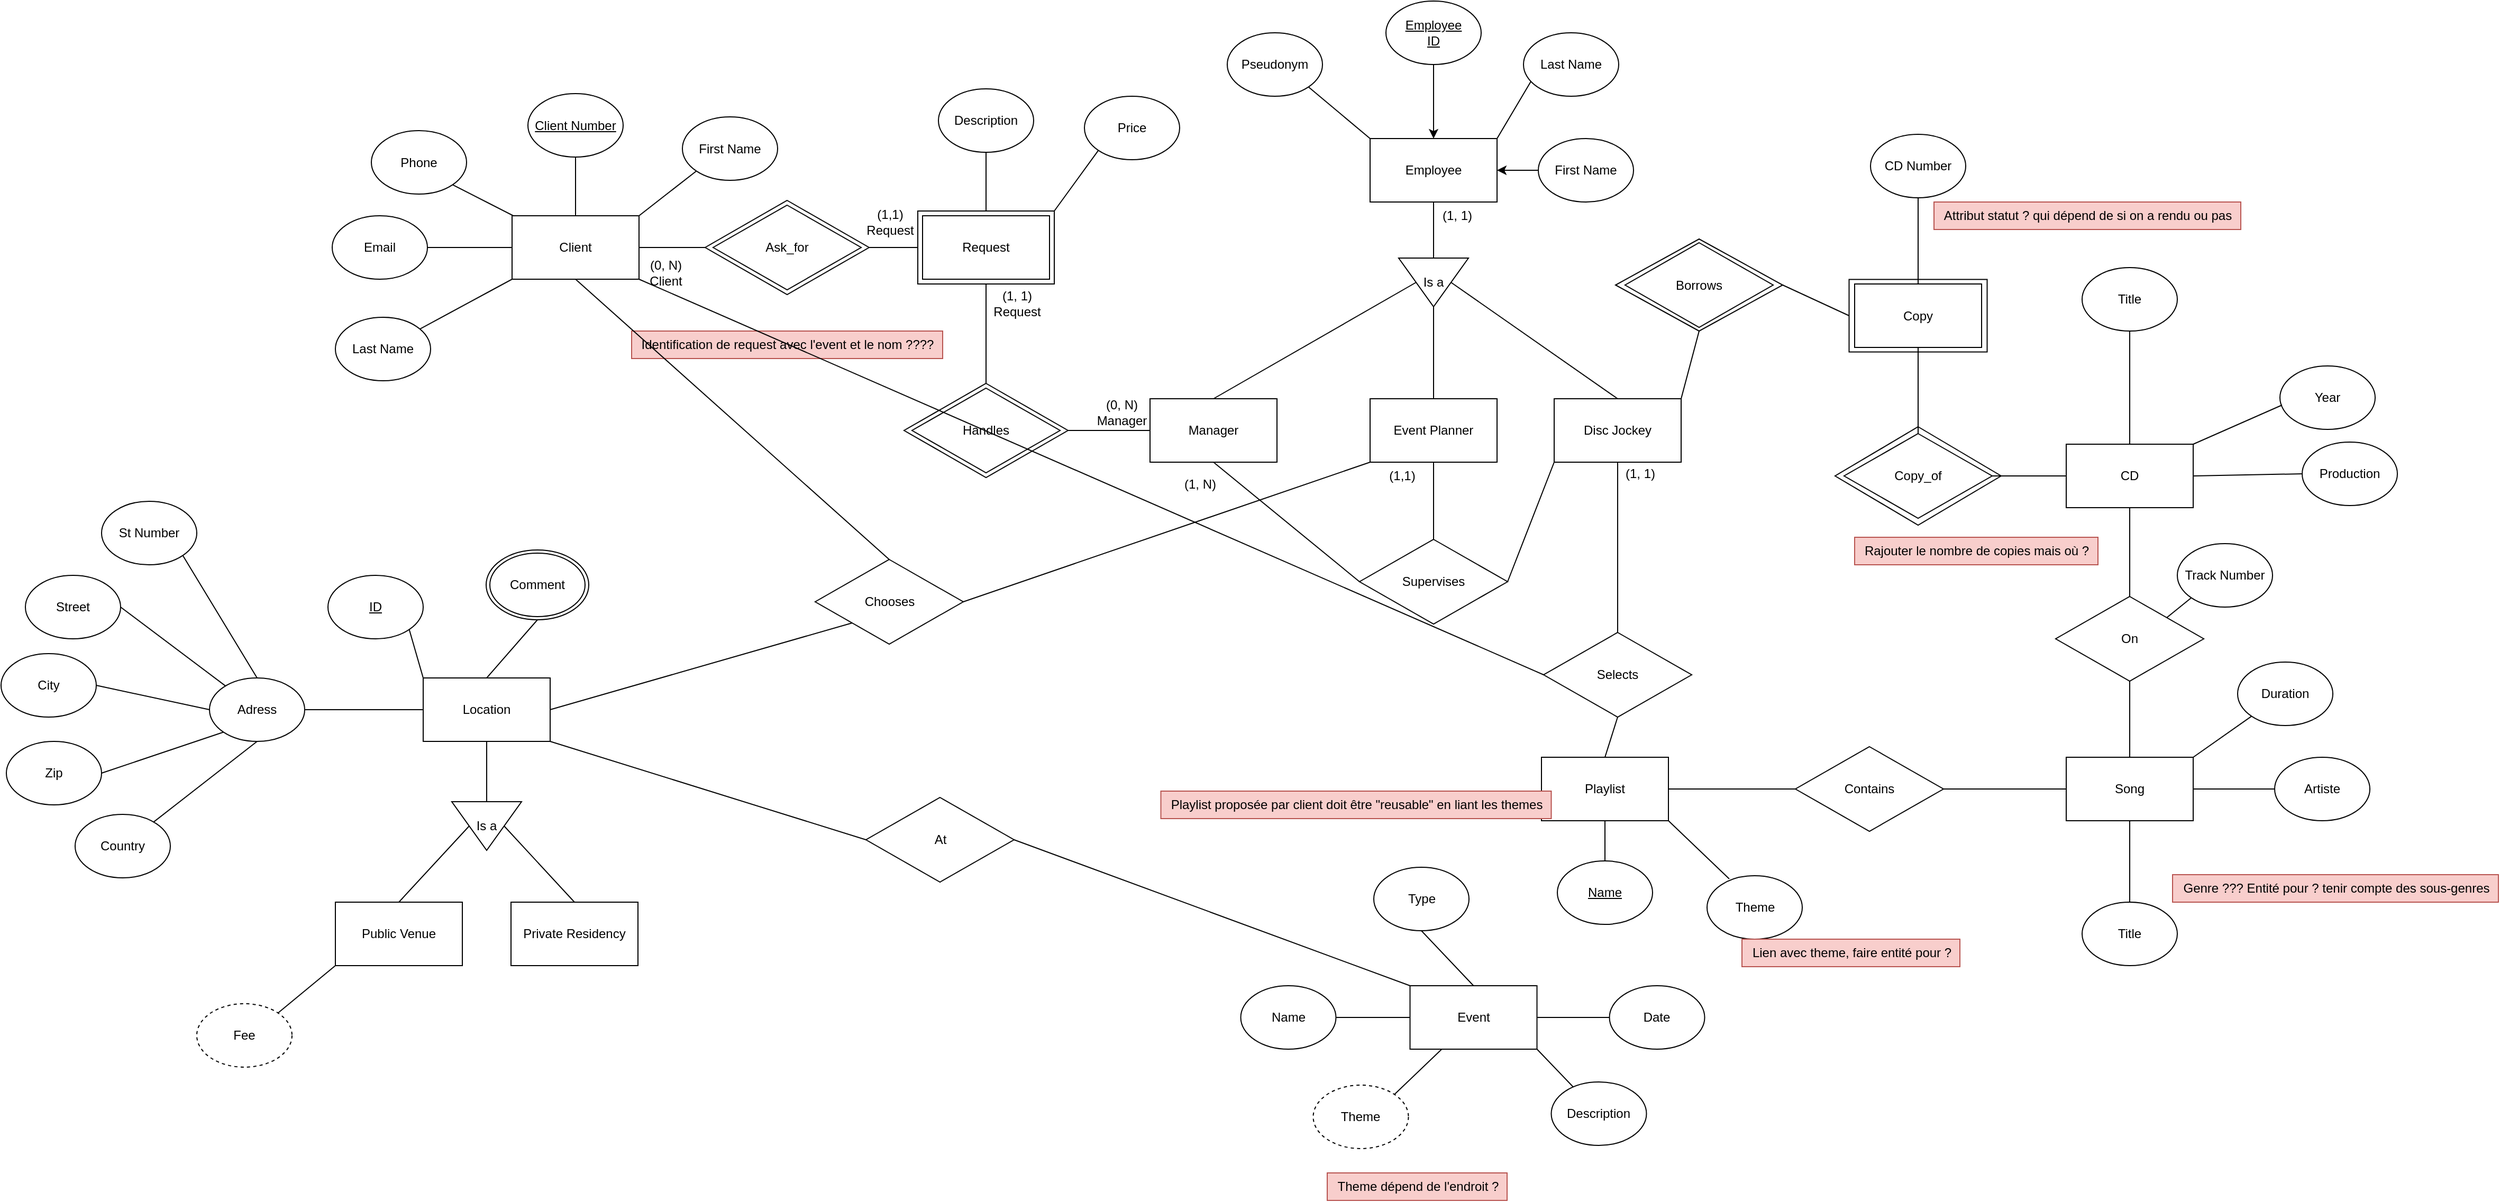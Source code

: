 <mxfile version="21.0.8" type="github">
  <diagram name="Page-1" id="oUGUHpaBGy30pAXyqQJv">
    <mxGraphModel dx="4754" dy="266" grid="0" gridSize="10" guides="1" tooltips="1" connect="1" arrows="1" fold="1" page="1" pageScale="1" pageWidth="1169" pageHeight="827" math="0" shadow="0">
      <root>
        <mxCell id="0" />
        <mxCell id="1" parent="0" />
        <mxCell id="BhPx4a7bklo1Vdz_FuUB-1" value="" style="rhombus;whiteSpace=wrap;html=1;" vertex="1" parent="1">
          <mxGeometry x="1014.5" y="2345.5" width="157" height="93" as="geometry" />
        </mxCell>
        <mxCell id="BhPx4a7bklo1Vdz_FuUB-2" value="" style="rounded=0;whiteSpace=wrap;html=1;" vertex="1" parent="1">
          <mxGeometry x="1027.75" y="2206.21" width="130.5" height="68.57" as="geometry" />
        </mxCell>
        <mxCell id="BhPx4a7bklo1Vdz_FuUB-3" value="" style="rhombus;whiteSpace=wrap;html=1;" vertex="1" parent="1">
          <mxGeometry x="807" y="2168" width="158" height="87" as="geometry" />
        </mxCell>
        <mxCell id="BhPx4a7bklo1Vdz_FuUB-4" value="" style="rhombus;whiteSpace=wrap;html=1;" vertex="1" parent="1">
          <mxGeometry x="134.5" y="2304.5" width="155" height="89" as="geometry" />
        </mxCell>
        <mxCell id="BhPx4a7bklo1Vdz_FuUB-5" value="" style="rhombus;whiteSpace=wrap;html=1;" vertex="1" parent="1">
          <mxGeometry x="-53.5" y="2131.5" width="155" height="89" as="geometry" />
        </mxCell>
        <mxCell id="BhPx4a7bklo1Vdz_FuUB-6" value="" style="rounded=0;whiteSpace=wrap;html=1;" vertex="1" parent="1">
          <mxGeometry x="147.5" y="2141.5" width="129" height="69" as="geometry" />
        </mxCell>
        <mxCell id="BhPx4a7bklo1Vdz_FuUB-7" value="Employee" style="rounded=0;whiteSpace=wrap;html=1;" vertex="1" parent="1">
          <mxGeometry x="575" y="2073" width="120" height="60" as="geometry" />
        </mxCell>
        <mxCell id="BhPx4a7bklo1Vdz_FuUB-8" style="edgeStyle=orthogonalEdgeStyle;rounded=0;orthogonalLoop=1;jettySize=auto;html=1;exitX=0.5;exitY=1;exitDx=0;exitDy=0;entryX=0.5;entryY=0;entryDx=0;entryDy=0;" edge="1" parent="1" source="BhPx4a7bklo1Vdz_FuUB-9" target="BhPx4a7bklo1Vdz_FuUB-7">
          <mxGeometry relative="1" as="geometry" />
        </mxCell>
        <mxCell id="BhPx4a7bklo1Vdz_FuUB-9" value="&lt;u&gt;Employee&lt;br&gt;ID&lt;/u&gt;" style="ellipse;whiteSpace=wrap;html=1;" vertex="1" parent="1">
          <mxGeometry x="590" y="1943" width="90" height="60" as="geometry" />
        </mxCell>
        <mxCell id="BhPx4a7bklo1Vdz_FuUB-10" style="edgeStyle=orthogonalEdgeStyle;rounded=0;orthogonalLoop=1;jettySize=auto;html=1;exitX=0;exitY=0.5;exitDx=0;exitDy=0;entryX=1;entryY=0.5;entryDx=0;entryDy=0;" edge="1" parent="1" source="BhPx4a7bklo1Vdz_FuUB-11" target="BhPx4a7bklo1Vdz_FuUB-7">
          <mxGeometry relative="1" as="geometry" />
        </mxCell>
        <mxCell id="BhPx4a7bklo1Vdz_FuUB-11" value="First Name" style="ellipse;whiteSpace=wrap;html=1;" vertex="1" parent="1">
          <mxGeometry x="734" y="2073" width="90" height="60" as="geometry" />
        </mxCell>
        <mxCell id="BhPx4a7bklo1Vdz_FuUB-12" value="Last Name" style="ellipse;whiteSpace=wrap;html=1;" vertex="1" parent="1">
          <mxGeometry x="720" y="1973" width="90" height="60" as="geometry" />
        </mxCell>
        <mxCell id="BhPx4a7bklo1Vdz_FuUB-13" value="" style="endArrow=none;html=1;rounded=0;entryX=0.078;entryY=0.767;entryDx=0;entryDy=0;entryPerimeter=0;exitX=1;exitY=0;exitDx=0;exitDy=0;" edge="1" parent="1" source="BhPx4a7bklo1Vdz_FuUB-7" target="BhPx4a7bklo1Vdz_FuUB-12">
          <mxGeometry width="50" height="50" relative="1" as="geometry">
            <mxPoint x="800" y="2223" as="sourcePoint" />
            <mxPoint x="850" y="2173" as="targetPoint" />
          </mxGeometry>
        </mxCell>
        <mxCell id="BhPx4a7bklo1Vdz_FuUB-14" value="Pseudonym" style="ellipse;whiteSpace=wrap;html=1;" vertex="1" parent="1">
          <mxGeometry x="440" y="1973" width="90" height="60" as="geometry" />
        </mxCell>
        <mxCell id="BhPx4a7bklo1Vdz_FuUB-15" value="" style="endArrow=none;html=1;rounded=0;entryX=1;entryY=1;entryDx=0;entryDy=0;exitX=0;exitY=0;exitDx=0;exitDy=0;" edge="1" parent="1" source="BhPx4a7bklo1Vdz_FuUB-7" target="BhPx4a7bklo1Vdz_FuUB-14">
          <mxGeometry width="50" height="50" relative="1" as="geometry">
            <mxPoint x="800" y="2223" as="sourcePoint" />
            <mxPoint x="850" y="2173" as="targetPoint" />
          </mxGeometry>
        </mxCell>
        <mxCell id="BhPx4a7bklo1Vdz_FuUB-16" value="Is a&lt;br&gt;" style="triangle;whiteSpace=wrap;html=1;rotation=90;horizontal=0;verticalAlign=middle;labelPosition=center;verticalLabelPosition=middle;align=center;" vertex="1" parent="1">
          <mxGeometry x="612" y="2176" width="46" height="66" as="geometry" />
        </mxCell>
        <mxCell id="BhPx4a7bklo1Vdz_FuUB-17" value="" style="endArrow=none;html=1;rounded=0;entryX=0.5;entryY=1;entryDx=0;entryDy=0;exitX=0;exitY=0.5;exitDx=0;exitDy=0;" edge="1" parent="1" source="BhPx4a7bklo1Vdz_FuUB-16" target="BhPx4a7bklo1Vdz_FuUB-7">
          <mxGeometry width="50" height="50" relative="1" as="geometry">
            <mxPoint x="957" y="2298" as="sourcePoint" />
            <mxPoint x="1007" y="2248" as="targetPoint" />
          </mxGeometry>
        </mxCell>
        <mxCell id="BhPx4a7bklo1Vdz_FuUB-18" value="(1, 1)" style="text;html=1;align=center;verticalAlign=middle;resizable=0;points=[];autosize=1;strokeColor=none;fillColor=none;" vertex="1" parent="1">
          <mxGeometry x="634" y="2133" width="46" height="26" as="geometry" />
        </mxCell>
        <mxCell id="BhPx4a7bklo1Vdz_FuUB-19" value="Manager" style="rounded=0;whiteSpace=wrap;html=1;" vertex="1" parent="1">
          <mxGeometry x="367" y="2319" width="120" height="60" as="geometry" />
        </mxCell>
        <mxCell id="BhPx4a7bklo1Vdz_FuUB-20" value="" style="endArrow=none;html=1;rounded=0;exitX=0.5;exitY=0;exitDx=0;exitDy=0;entryX=0.5;entryY=1;entryDx=0;entryDy=0;" edge="1" parent="1" source="BhPx4a7bklo1Vdz_FuUB-19" target="BhPx4a7bklo1Vdz_FuUB-16">
          <mxGeometry width="50" height="50" relative="1" as="geometry">
            <mxPoint x="515" y="2276" as="sourcePoint" />
            <mxPoint x="565" y="2226" as="targetPoint" />
          </mxGeometry>
        </mxCell>
        <mxCell id="BhPx4a7bklo1Vdz_FuUB-21" value="Client&lt;br&gt;" style="whiteSpace=wrap;html=1;" vertex="1" parent="1">
          <mxGeometry x="-236" y="2146" width="120" height="60" as="geometry" />
        </mxCell>
        <mxCell id="BhPx4a7bklo1Vdz_FuUB-22" value="&lt;u&gt;Client Number&lt;/u&gt;" style="ellipse;whiteSpace=wrap;html=1;" vertex="1" parent="1">
          <mxGeometry x="-221" y="2030.5" width="90" height="60" as="geometry" />
        </mxCell>
        <mxCell id="BhPx4a7bklo1Vdz_FuUB-23" value="First Name" style="ellipse;whiteSpace=wrap;html=1;" vertex="1" parent="1">
          <mxGeometry x="-75" y="2052.5" width="90" height="60" as="geometry" />
        </mxCell>
        <mxCell id="BhPx4a7bklo1Vdz_FuUB-24" value="Last Name" style="ellipse;whiteSpace=wrap;html=1;" vertex="1" parent="1">
          <mxGeometry x="-403" y="2242" width="90" height="60" as="geometry" />
        </mxCell>
        <mxCell id="BhPx4a7bklo1Vdz_FuUB-25" value="Phone" style="ellipse;whiteSpace=wrap;html=1;" vertex="1" parent="1">
          <mxGeometry x="-369" y="2065.5" width="90" height="60" as="geometry" />
        </mxCell>
        <mxCell id="BhPx4a7bklo1Vdz_FuUB-26" value="Email" style="ellipse;whiteSpace=wrap;html=1;" vertex="1" parent="1">
          <mxGeometry x="-406" y="2146" width="90" height="60" as="geometry" />
        </mxCell>
        <mxCell id="BhPx4a7bklo1Vdz_FuUB-27" value="" style="endArrow=none;html=1;rounded=0;entryX=0;entryY=1;entryDx=0;entryDy=0;exitX=1;exitY=0;exitDx=0;exitDy=0;" edge="1" parent="1" source="BhPx4a7bklo1Vdz_FuUB-21" target="BhPx4a7bklo1Vdz_FuUB-23">
          <mxGeometry width="50" height="50" relative="1" as="geometry">
            <mxPoint x="-137" y="2142.5" as="sourcePoint" />
            <mxPoint x="-87" y="2092.5" as="targetPoint" />
          </mxGeometry>
        </mxCell>
        <mxCell id="BhPx4a7bklo1Vdz_FuUB-28" value="" style="endArrow=none;html=1;rounded=0;entryX=0.5;entryY=1;entryDx=0;entryDy=0;exitX=0.5;exitY=0;exitDx=0;exitDy=0;" edge="1" parent="1" source="BhPx4a7bklo1Vdz_FuUB-21" target="BhPx4a7bklo1Vdz_FuUB-22">
          <mxGeometry width="50" height="50" relative="1" as="geometry">
            <mxPoint x="-236" y="2151.5" as="sourcePoint" />
            <mxPoint x="-186" y="2101.5" as="targetPoint" />
          </mxGeometry>
        </mxCell>
        <mxCell id="BhPx4a7bklo1Vdz_FuUB-29" value="" style="endArrow=none;html=1;rounded=0;entryX=1;entryY=1;entryDx=0;entryDy=0;" edge="1" parent="1" source="BhPx4a7bklo1Vdz_FuUB-21" target="BhPx4a7bklo1Vdz_FuUB-25">
          <mxGeometry width="50" height="50" relative="1" as="geometry">
            <mxPoint x="-261" y="2128.5" as="sourcePoint" />
            <mxPoint x="-228" y="2124.5" as="targetPoint" />
          </mxGeometry>
        </mxCell>
        <mxCell id="BhPx4a7bklo1Vdz_FuUB-30" value="" style="endArrow=none;html=1;rounded=0;entryX=0;entryY=0.5;entryDx=0;entryDy=0;" edge="1" parent="1" source="BhPx4a7bklo1Vdz_FuUB-26" target="BhPx4a7bklo1Vdz_FuUB-21">
          <mxGeometry width="50" height="50" relative="1" as="geometry">
            <mxPoint x="-320" y="2299.5" as="sourcePoint" />
            <mxPoint x="-270" y="2249.5" as="targetPoint" />
          </mxGeometry>
        </mxCell>
        <mxCell id="BhPx4a7bklo1Vdz_FuUB-31" value="" style="endArrow=none;html=1;rounded=0;exitX=0;exitY=1;exitDx=0;exitDy=0;" edge="1" parent="1" source="BhPx4a7bklo1Vdz_FuUB-21" target="BhPx4a7bklo1Vdz_FuUB-24">
          <mxGeometry width="50" height="50" relative="1" as="geometry">
            <mxPoint x="-127" y="2297.5" as="sourcePoint" />
            <mxPoint x="-77" y="2247.5" as="targetPoint" />
          </mxGeometry>
        </mxCell>
        <mxCell id="BhPx4a7bklo1Vdz_FuUB-32" value="Event" style="whiteSpace=wrap;html=1;" vertex="1" parent="1">
          <mxGeometry x="612.75" y="2874" width="120" height="60" as="geometry" />
        </mxCell>
        <mxCell id="BhPx4a7bklo1Vdz_FuUB-33" value="Type" style="ellipse;whiteSpace=wrap;html=1;" vertex="1" parent="1">
          <mxGeometry x="578.5" y="2762" width="90" height="60" as="geometry" />
        </mxCell>
        <mxCell id="BhPx4a7bklo1Vdz_FuUB-34" value="Theme" style="ellipse;whiteSpace=wrap;html=1;dashed=1;" vertex="1" parent="1">
          <mxGeometry x="521.25" y="2968" width="90" height="60" as="geometry" />
        </mxCell>
        <mxCell id="BhPx4a7bklo1Vdz_FuUB-35" value="Name" style="ellipse;whiteSpace=wrap;html=1;" vertex="1" parent="1">
          <mxGeometry x="452.75" y="2874" width="90" height="60" as="geometry" />
        </mxCell>
        <mxCell id="BhPx4a7bklo1Vdz_FuUB-36" value="Date" style="ellipse;whiteSpace=wrap;html=1;" vertex="1" parent="1">
          <mxGeometry x="801.25" y="2874" width="90" height="60" as="geometry" />
        </mxCell>
        <mxCell id="BhPx4a7bklo1Vdz_FuUB-37" value="Description" style="ellipse;whiteSpace=wrap;html=1;" vertex="1" parent="1">
          <mxGeometry x="746.25" y="2965" width="90" height="60" as="geometry" />
        </mxCell>
        <mxCell id="BhPx4a7bklo1Vdz_FuUB-38" value="Disc Jockey" style="rounded=0;whiteSpace=wrap;html=1;" vertex="1" parent="1">
          <mxGeometry x="749" y="2319" width="120" height="60" as="geometry" />
        </mxCell>
        <mxCell id="BhPx4a7bklo1Vdz_FuUB-39" value="Location" style="rounded=0;whiteSpace=wrap;html=1;" vertex="1" parent="1">
          <mxGeometry x="-320" y="2583" width="120" height="60" as="geometry" />
        </mxCell>
        <mxCell id="BhPx4a7bklo1Vdz_FuUB-40" value="&lt;u&gt;ID&lt;br&gt;&lt;/u&gt;" style="ellipse;whiteSpace=wrap;html=1;" vertex="1" parent="1">
          <mxGeometry x="-410" y="2486" width="90" height="60" as="geometry" />
        </mxCell>
        <mxCell id="BhPx4a7bklo1Vdz_FuUB-41" value="Adress" style="ellipse;whiteSpace=wrap;html=1;" vertex="1" parent="1">
          <mxGeometry x="-522" y="2583" width="90" height="60" as="geometry" />
        </mxCell>
        <mxCell id="BhPx4a7bklo1Vdz_FuUB-42" value="Street" style="ellipse;whiteSpace=wrap;html=1;" vertex="1" parent="1">
          <mxGeometry x="-696" y="2486" width="90" height="60" as="geometry" />
        </mxCell>
        <mxCell id="BhPx4a7bklo1Vdz_FuUB-43" value="City" style="ellipse;whiteSpace=wrap;html=1;" vertex="1" parent="1">
          <mxGeometry x="-719" y="2560" width="90" height="60" as="geometry" />
        </mxCell>
        <mxCell id="BhPx4a7bklo1Vdz_FuUB-44" value="Zip" style="ellipse;whiteSpace=wrap;html=1;" vertex="1" parent="1">
          <mxGeometry x="-714" y="2643" width="90" height="60" as="geometry" />
        </mxCell>
        <mxCell id="BhPx4a7bklo1Vdz_FuUB-45" value="Country" style="ellipse;whiteSpace=wrap;html=1;" vertex="1" parent="1">
          <mxGeometry x="-649" y="2712" width="90" height="60" as="geometry" />
        </mxCell>
        <mxCell id="BhPx4a7bklo1Vdz_FuUB-46" value="St Number" style="ellipse;whiteSpace=wrap;html=1;" vertex="1" parent="1">
          <mxGeometry x="-624" y="2416" width="90" height="60" as="geometry" />
        </mxCell>
        <mxCell id="BhPx4a7bklo1Vdz_FuUB-47" value="" style="endArrow=none;html=1;rounded=0;entryX=0.5;entryY=1;entryDx=0;entryDy=0;" edge="1" parent="1" source="BhPx4a7bklo1Vdz_FuUB-45" target="BhPx4a7bklo1Vdz_FuUB-41">
          <mxGeometry width="50" height="50" relative="1" as="geometry">
            <mxPoint x="-209" y="2564" as="sourcePoint" />
            <mxPoint x="-159" y="2514" as="targetPoint" />
          </mxGeometry>
        </mxCell>
        <mxCell id="BhPx4a7bklo1Vdz_FuUB-48" value="" style="endArrow=none;html=1;rounded=0;exitX=1;exitY=0.5;exitDx=0;exitDy=0;entryX=0;entryY=1;entryDx=0;entryDy=0;" edge="1" parent="1" source="BhPx4a7bklo1Vdz_FuUB-44" target="BhPx4a7bklo1Vdz_FuUB-41">
          <mxGeometry width="50" height="50" relative="1" as="geometry">
            <mxPoint x="-209" y="2564" as="sourcePoint" />
            <mxPoint x="-159" y="2514" as="targetPoint" />
          </mxGeometry>
        </mxCell>
        <mxCell id="BhPx4a7bklo1Vdz_FuUB-49" value="" style="endArrow=none;html=1;rounded=0;exitX=1;exitY=0.5;exitDx=0;exitDy=0;entryX=0;entryY=0.5;entryDx=0;entryDy=0;" edge="1" parent="1" source="BhPx4a7bklo1Vdz_FuUB-43" target="BhPx4a7bklo1Vdz_FuUB-41">
          <mxGeometry width="50" height="50" relative="1" as="geometry">
            <mxPoint x="-209" y="2564" as="sourcePoint" />
            <mxPoint x="-159" y="2514" as="targetPoint" />
          </mxGeometry>
        </mxCell>
        <mxCell id="BhPx4a7bklo1Vdz_FuUB-50" value="" style="endArrow=none;html=1;rounded=0;entryX=1;entryY=0.5;entryDx=0;entryDy=0;" edge="1" parent="1" source="BhPx4a7bklo1Vdz_FuUB-41" target="BhPx4a7bklo1Vdz_FuUB-42">
          <mxGeometry width="50" height="50" relative="1" as="geometry">
            <mxPoint x="-209" y="2564" as="sourcePoint" />
            <mxPoint x="-159" y="2514" as="targetPoint" />
          </mxGeometry>
        </mxCell>
        <mxCell id="BhPx4a7bklo1Vdz_FuUB-51" value="" style="endArrow=none;html=1;rounded=0;exitX=1;exitY=1;exitDx=0;exitDy=0;entryX=0.5;entryY=0;entryDx=0;entryDy=0;" edge="1" parent="1" source="BhPx4a7bklo1Vdz_FuUB-46" target="BhPx4a7bklo1Vdz_FuUB-41">
          <mxGeometry width="50" height="50" relative="1" as="geometry">
            <mxPoint x="-209" y="2564" as="sourcePoint" />
            <mxPoint x="-159" y="2514" as="targetPoint" />
          </mxGeometry>
        </mxCell>
        <mxCell id="BhPx4a7bklo1Vdz_FuUB-52" value="" style="endArrow=none;html=1;rounded=0;exitX=1;exitY=0.5;exitDx=0;exitDy=0;entryX=0;entryY=0.5;entryDx=0;entryDy=0;" edge="1" parent="1" source="BhPx4a7bklo1Vdz_FuUB-41" target="BhPx4a7bklo1Vdz_FuUB-39">
          <mxGeometry width="50" height="50" relative="1" as="geometry">
            <mxPoint x="-209" y="2564" as="sourcePoint" />
            <mxPoint x="-159" y="2514" as="targetPoint" />
          </mxGeometry>
        </mxCell>
        <mxCell id="BhPx4a7bklo1Vdz_FuUB-53" value="" style="endArrow=none;html=1;rounded=0;exitX=1;exitY=1;exitDx=0;exitDy=0;entryX=0;entryY=0;entryDx=0;entryDy=0;" edge="1" parent="1" source="BhPx4a7bklo1Vdz_FuUB-40" target="BhPx4a7bklo1Vdz_FuUB-39">
          <mxGeometry width="50" height="50" relative="1" as="geometry">
            <mxPoint x="-209" y="2564" as="sourcePoint" />
            <mxPoint x="-159" y="2514" as="targetPoint" />
          </mxGeometry>
        </mxCell>
        <mxCell id="BhPx4a7bklo1Vdz_FuUB-54" value="" style="ellipse;whiteSpace=wrap;html=1;" vertex="1" parent="1">
          <mxGeometry x="-260.5" y="2462" width="97" height="66" as="geometry" />
        </mxCell>
        <mxCell id="BhPx4a7bklo1Vdz_FuUB-55" value="Comment" style="ellipse;whiteSpace=wrap;html=1;" vertex="1" parent="1">
          <mxGeometry x="-257" y="2465" width="90" height="60" as="geometry" />
        </mxCell>
        <mxCell id="BhPx4a7bklo1Vdz_FuUB-56" value="" style="endArrow=none;html=1;rounded=0;exitX=0.5;exitY=0;exitDx=0;exitDy=0;entryX=0.5;entryY=1;entryDx=0;entryDy=0;" edge="1" parent="1" source="BhPx4a7bklo1Vdz_FuUB-39" target="BhPx4a7bklo1Vdz_FuUB-54">
          <mxGeometry width="50" height="50" relative="1" as="geometry">
            <mxPoint x="-209" y="2564" as="sourcePoint" />
            <mxPoint x="-159" y="2514" as="targetPoint" />
          </mxGeometry>
        </mxCell>
        <mxCell id="BhPx4a7bklo1Vdz_FuUB-57" value="" style="endArrow=none;html=1;rounded=0;exitX=1;exitY=0.5;exitDx=0;exitDy=0;" edge="1" parent="1" source="BhPx4a7bklo1Vdz_FuUB-35" target="BhPx4a7bklo1Vdz_FuUB-32">
          <mxGeometry width="50" height="50" relative="1" as="geometry">
            <mxPoint x="459.75" y="2777" as="sourcePoint" />
            <mxPoint x="509.75" y="2727" as="targetPoint" />
          </mxGeometry>
        </mxCell>
        <mxCell id="BhPx4a7bklo1Vdz_FuUB-58" value="" style="endArrow=none;html=1;rounded=0;exitX=1;exitY=1;exitDx=0;exitDy=0;" edge="1" parent="1" source="BhPx4a7bklo1Vdz_FuUB-32" target="BhPx4a7bklo1Vdz_FuUB-37">
          <mxGeometry width="50" height="50" relative="1" as="geometry">
            <mxPoint x="459.75" y="2777" as="sourcePoint" />
            <mxPoint x="509.75" y="2727" as="targetPoint" />
          </mxGeometry>
        </mxCell>
        <mxCell id="BhPx4a7bklo1Vdz_FuUB-59" value="" style="endArrow=none;html=1;rounded=0;entryX=0;entryY=0.5;entryDx=0;entryDy=0;exitX=1;exitY=0.5;exitDx=0;exitDy=0;" edge="1" parent="1" source="BhPx4a7bklo1Vdz_FuUB-32" target="BhPx4a7bklo1Vdz_FuUB-36">
          <mxGeometry width="50" height="50" relative="1" as="geometry">
            <mxPoint x="459.75" y="2777" as="sourcePoint" />
            <mxPoint x="509.75" y="2727" as="targetPoint" />
          </mxGeometry>
        </mxCell>
        <mxCell id="BhPx4a7bklo1Vdz_FuUB-60" value="Event Planner" style="rounded=0;whiteSpace=wrap;html=1;" vertex="1" parent="1">
          <mxGeometry x="575" y="2319" width="120" height="60" as="geometry" />
        </mxCell>
        <mxCell id="BhPx4a7bklo1Vdz_FuUB-61" value="" style="endArrow=none;html=1;rounded=0;entryX=1;entryY=0.5;entryDx=0;entryDy=0;exitX=0.5;exitY=0;exitDx=0;exitDy=0;" edge="1" parent="1" source="BhPx4a7bklo1Vdz_FuUB-60" target="BhPx4a7bklo1Vdz_FuUB-16">
          <mxGeometry width="50" height="50" relative="1" as="geometry">
            <mxPoint x="628" y="2549" as="sourcePoint" />
            <mxPoint x="678" y="2499" as="targetPoint" />
          </mxGeometry>
        </mxCell>
        <mxCell id="BhPx4a7bklo1Vdz_FuUB-62" value="Supervises" style="rhombus;whiteSpace=wrap;html=1;" vertex="1" parent="1">
          <mxGeometry x="565" y="2452" width="140" height="80" as="geometry" />
        </mxCell>
        <mxCell id="BhPx4a7bklo1Vdz_FuUB-63" value="" style="endArrow=none;html=1;rounded=0;exitX=0;exitY=1;exitDx=0;exitDy=0;entryX=1;entryY=0.5;entryDx=0;entryDy=0;" edge="1" parent="1" source="BhPx4a7bklo1Vdz_FuUB-38" target="BhPx4a7bklo1Vdz_FuUB-62">
          <mxGeometry width="50" height="50" relative="1" as="geometry">
            <mxPoint x="628" y="2549" as="sourcePoint" />
            <mxPoint x="678" y="2499" as="targetPoint" />
          </mxGeometry>
        </mxCell>
        <mxCell id="BhPx4a7bklo1Vdz_FuUB-64" value="" style="endArrow=none;html=1;rounded=0;entryX=0.5;entryY=1;entryDx=0;entryDy=0;exitX=0.5;exitY=0;exitDx=0;exitDy=0;" edge="1" parent="1" source="BhPx4a7bklo1Vdz_FuUB-62" target="BhPx4a7bklo1Vdz_FuUB-60">
          <mxGeometry width="50" height="50" relative="1" as="geometry">
            <mxPoint x="628" y="2549" as="sourcePoint" />
            <mxPoint x="678" y="2499" as="targetPoint" />
          </mxGeometry>
        </mxCell>
        <mxCell id="BhPx4a7bklo1Vdz_FuUB-65" value="" style="endArrow=none;html=1;rounded=0;exitX=0.5;exitY=1;exitDx=0;exitDy=0;entryX=0;entryY=0.5;entryDx=0;entryDy=0;" edge="1" parent="1" source="BhPx4a7bklo1Vdz_FuUB-19" target="BhPx4a7bklo1Vdz_FuUB-62">
          <mxGeometry width="50" height="50" relative="1" as="geometry">
            <mxPoint x="628" y="2549" as="sourcePoint" />
            <mxPoint x="560" y="2482" as="targetPoint" />
          </mxGeometry>
        </mxCell>
        <mxCell id="BhPx4a7bklo1Vdz_FuUB-66" value="(1, N)" style="text;html=1;align=center;verticalAlign=middle;resizable=0;points=[];autosize=1;strokeColor=none;fillColor=none;" vertex="1" parent="1">
          <mxGeometry x="390" y="2387" width="48" height="26" as="geometry" />
        </mxCell>
        <mxCell id="BhPx4a7bklo1Vdz_FuUB-67" value="(1,1)" style="text;html=1;align=center;verticalAlign=middle;resizable=0;points=[];autosize=1;strokeColor=none;fillColor=none;" vertex="1" parent="1">
          <mxGeometry x="583" y="2379" width="43" height="26" as="geometry" />
        </mxCell>
        <mxCell id="BhPx4a7bklo1Vdz_FuUB-68" value="(1, 1)" style="text;html=1;align=center;verticalAlign=middle;resizable=0;points=[];autosize=1;strokeColor=none;fillColor=none;" vertex="1" parent="1">
          <mxGeometry x="807" y="2377" width="46" height="26" as="geometry" />
        </mxCell>
        <mxCell id="BhPx4a7bklo1Vdz_FuUB-69" value="Is a&lt;br&gt;" style="triangle;whiteSpace=wrap;html=1;rotation=90;horizontal=0;verticalAlign=middle;labelPosition=center;verticalLabelPosition=middle;align=center;" vertex="1" parent="1">
          <mxGeometry x="-283" y="2690" width="46" height="66" as="geometry" />
        </mxCell>
        <mxCell id="BhPx4a7bklo1Vdz_FuUB-70" value="Public Venue" style="rounded=0;whiteSpace=wrap;html=1;" vertex="1" parent="1">
          <mxGeometry x="-403" y="2795" width="120" height="60" as="geometry" />
        </mxCell>
        <mxCell id="BhPx4a7bklo1Vdz_FuUB-71" value="Private Residency" style="rounded=0;whiteSpace=wrap;html=1;" vertex="1" parent="1">
          <mxGeometry x="-237" y="2795" width="120" height="60" as="geometry" />
        </mxCell>
        <mxCell id="BhPx4a7bklo1Vdz_FuUB-72" value="" style="endArrow=none;html=1;rounded=0;entryX=0.5;entryY=1;entryDx=0;entryDy=0;exitX=0;exitY=0.5;exitDx=0;exitDy=0;" edge="1" parent="1" source="BhPx4a7bklo1Vdz_FuUB-69" target="BhPx4a7bklo1Vdz_FuUB-39">
          <mxGeometry width="50" height="50" relative="1" as="geometry">
            <mxPoint x="69" y="2664" as="sourcePoint" />
            <mxPoint x="119" y="2614" as="targetPoint" />
          </mxGeometry>
        </mxCell>
        <mxCell id="BhPx4a7bklo1Vdz_FuUB-73" value="" style="endArrow=none;html=1;rounded=0;entryX=0.5;entryY=1;entryDx=0;entryDy=0;exitX=0.5;exitY=0;exitDx=0;exitDy=0;" edge="1" parent="1" source="BhPx4a7bklo1Vdz_FuUB-70" target="BhPx4a7bklo1Vdz_FuUB-69">
          <mxGeometry width="50" height="50" relative="1" as="geometry">
            <mxPoint x="69" y="2664" as="sourcePoint" />
            <mxPoint x="119" y="2614" as="targetPoint" />
          </mxGeometry>
        </mxCell>
        <mxCell id="BhPx4a7bklo1Vdz_FuUB-74" value="" style="endArrow=none;html=1;rounded=0;exitX=0.5;exitY=0;exitDx=0;exitDy=0;entryX=0.5;entryY=0;entryDx=0;entryDy=0;" edge="1" parent="1" source="BhPx4a7bklo1Vdz_FuUB-71" target="BhPx4a7bklo1Vdz_FuUB-69">
          <mxGeometry width="50" height="50" relative="1" as="geometry">
            <mxPoint x="69" y="2664" as="sourcePoint" />
            <mxPoint x="119" y="2614" as="targetPoint" />
          </mxGeometry>
        </mxCell>
        <mxCell id="BhPx4a7bklo1Vdz_FuUB-75" value="" style="endArrow=none;html=1;rounded=0;entryX=0.5;entryY=0;entryDx=0;entryDy=0;exitX=0.5;exitY=0;exitDx=0;exitDy=0;" edge="1" parent="1" source="BhPx4a7bklo1Vdz_FuUB-38" target="BhPx4a7bklo1Vdz_FuUB-16">
          <mxGeometry width="50" height="50" relative="1" as="geometry">
            <mxPoint x="69" y="2664" as="sourcePoint" />
            <mxPoint x="119" y="2614" as="targetPoint" />
          </mxGeometry>
        </mxCell>
        <mxCell id="BhPx4a7bklo1Vdz_FuUB-76" value="Fee" style="ellipse;whiteSpace=wrap;html=1;dashed=1;" vertex="1" parent="1">
          <mxGeometry x="-534" y="2891" width="90" height="60" as="geometry" />
        </mxCell>
        <mxCell id="BhPx4a7bklo1Vdz_FuUB-77" value="" style="endArrow=none;html=1;rounded=0;entryX=0;entryY=1;entryDx=0;entryDy=0;exitX=1;exitY=0;exitDx=0;exitDy=0;" edge="1" parent="1" source="BhPx4a7bklo1Vdz_FuUB-76" target="BhPx4a7bklo1Vdz_FuUB-70">
          <mxGeometry width="50" height="50" relative="1" as="geometry">
            <mxPoint x="-57" y="2867" as="sourcePoint" />
            <mxPoint x="-7" y="2817" as="targetPoint" />
          </mxGeometry>
        </mxCell>
        <mxCell id="BhPx4a7bklo1Vdz_FuUB-78" value="Request" style="rounded=0;whiteSpace=wrap;html=1;" vertex="1" parent="1">
          <mxGeometry x="152" y="2146" width="120" height="60" as="geometry" />
        </mxCell>
        <mxCell id="BhPx4a7bklo1Vdz_FuUB-79" value="Handles" style="rhombus;whiteSpace=wrap;html=1;" vertex="1" parent="1">
          <mxGeometry x="142" y="2309" width="140" height="80" as="geometry" />
        </mxCell>
        <mxCell id="BhPx4a7bklo1Vdz_FuUB-80" value="Ask_for" style="rhombus;whiteSpace=wrap;html=1;" vertex="1" parent="1">
          <mxGeometry x="-46" y="2136" width="140" height="80" as="geometry" />
        </mxCell>
        <mxCell id="BhPx4a7bklo1Vdz_FuUB-81" value="" style="endArrow=none;html=1;rounded=0;exitX=1;exitY=0.5;exitDx=0;exitDy=0;entryX=0;entryY=0.5;entryDx=0;entryDy=0;" edge="1" parent="1" source="BhPx4a7bklo1Vdz_FuUB-4" target="BhPx4a7bklo1Vdz_FuUB-19">
          <mxGeometry width="50" height="50" relative="1" as="geometry">
            <mxPoint x="112" y="2225" as="sourcePoint" />
            <mxPoint x="162" y="2175" as="targetPoint" />
          </mxGeometry>
        </mxCell>
        <mxCell id="BhPx4a7bklo1Vdz_FuUB-82" value="" style="endArrow=none;html=1;rounded=0;exitX=0.5;exitY=0;exitDx=0;exitDy=0;entryX=0.5;entryY=1;entryDx=0;entryDy=0;" edge="1" parent="1" source="BhPx4a7bklo1Vdz_FuUB-4" target="BhPx4a7bklo1Vdz_FuUB-6">
          <mxGeometry width="50" height="50" relative="1" as="geometry">
            <mxPoint x="112" y="2225" as="sourcePoint" />
            <mxPoint x="162" y="2175" as="targetPoint" />
          </mxGeometry>
        </mxCell>
        <mxCell id="BhPx4a7bklo1Vdz_FuUB-83" value="" style="endArrow=none;html=1;rounded=0;entryX=0;entryY=0.5;entryDx=0;entryDy=0;exitX=1;exitY=0.5;exitDx=0;exitDy=0;" edge="1" parent="1" source="BhPx4a7bklo1Vdz_FuUB-5" target="BhPx4a7bklo1Vdz_FuUB-6">
          <mxGeometry width="50" height="50" relative="1" as="geometry">
            <mxPoint x="114" y="2201" as="sourcePoint" />
            <mxPoint x="162" y="2175" as="targetPoint" />
          </mxGeometry>
        </mxCell>
        <mxCell id="BhPx4a7bklo1Vdz_FuUB-84" value="" style="endArrow=none;html=1;rounded=0;exitX=1;exitY=0.5;exitDx=0;exitDy=0;entryX=0;entryY=0.5;entryDx=0;entryDy=0;" edge="1" parent="1" source="BhPx4a7bklo1Vdz_FuUB-21" target="BhPx4a7bklo1Vdz_FuUB-5">
          <mxGeometry width="50" height="50" relative="1" as="geometry">
            <mxPoint x="112" y="2225" as="sourcePoint" />
            <mxPoint x="-69" y="2144" as="targetPoint" />
          </mxGeometry>
        </mxCell>
        <mxCell id="BhPx4a7bklo1Vdz_FuUB-85" value="(0, N)&lt;br&gt;Client" style="text;html=1;align=center;verticalAlign=middle;resizable=0;points=[];autosize=1;strokeColor=none;fillColor=none;" vertex="1" parent="1">
          <mxGeometry x="-116" y="2179" width="49" height="41" as="geometry" />
        </mxCell>
        <mxCell id="BhPx4a7bklo1Vdz_FuUB-86" value="(1,1)&lt;br&gt;Request" style="text;html=1;align=center;verticalAlign=middle;resizable=0;points=[];autosize=1;strokeColor=none;fillColor=none;" vertex="1" parent="1">
          <mxGeometry x="89" y="2131.5" width="63" height="41" as="geometry" />
        </mxCell>
        <mxCell id="BhPx4a7bklo1Vdz_FuUB-87" value="(1, 1)&lt;br&gt;Request" style="text;html=1;align=center;verticalAlign=middle;resizable=0;points=[];autosize=1;strokeColor=none;fillColor=none;" vertex="1" parent="1">
          <mxGeometry x="209" y="2208" width="63" height="41" as="geometry" />
        </mxCell>
        <mxCell id="BhPx4a7bklo1Vdz_FuUB-88" value="(0, N)&lt;br&gt;Manager" style="text;html=1;align=center;verticalAlign=middle;resizable=0;points=[];autosize=1;strokeColor=none;fillColor=none;" vertex="1" parent="1">
          <mxGeometry x="307" y="2311" width="65" height="41" as="geometry" />
        </mxCell>
        <mxCell id="BhPx4a7bklo1Vdz_FuUB-89" value="Description" style="ellipse;whiteSpace=wrap;html=1;" vertex="1" parent="1">
          <mxGeometry x="167" y="2026" width="90" height="60" as="geometry" />
        </mxCell>
        <mxCell id="BhPx4a7bklo1Vdz_FuUB-90" value="Price" style="ellipse;whiteSpace=wrap;html=1;" vertex="1" parent="1">
          <mxGeometry x="305" y="2033" width="90" height="60" as="geometry" />
        </mxCell>
        <mxCell id="BhPx4a7bklo1Vdz_FuUB-91" value="" style="endArrow=none;html=1;rounded=0;entryX=0;entryY=1;entryDx=0;entryDy=0;exitX=1;exitY=0;exitDx=0;exitDy=0;" edge="1" parent="1" source="BhPx4a7bklo1Vdz_FuUB-6" target="BhPx4a7bklo1Vdz_FuUB-90">
          <mxGeometry width="50" height="50" relative="1" as="geometry">
            <mxPoint x="125" y="2178" as="sourcePoint" />
            <mxPoint x="175" y="2128" as="targetPoint" />
          </mxGeometry>
        </mxCell>
        <mxCell id="BhPx4a7bklo1Vdz_FuUB-92" value="" style="endArrow=none;html=1;rounded=0;entryX=0.5;entryY=1;entryDx=0;entryDy=0;exitX=0.5;exitY=0;exitDx=0;exitDy=0;" edge="1" parent="1" source="BhPx4a7bklo1Vdz_FuUB-6" target="BhPx4a7bklo1Vdz_FuUB-89">
          <mxGeometry width="50" height="50" relative="1" as="geometry">
            <mxPoint x="125" y="2178" as="sourcePoint" />
            <mxPoint x="175" y="2128" as="targetPoint" />
          </mxGeometry>
        </mxCell>
        <mxCell id="BhPx4a7bklo1Vdz_FuUB-93" value="Identification de request avec l&#39;event et le nom ????" style="text;html=1;align=center;verticalAlign=middle;resizable=0;points=[];autosize=1;strokeColor=#b85450;fillColor=#f8cecc;" vertex="1" parent="1">
          <mxGeometry x="-123" y="2255" width="294" height="26" as="geometry" />
        </mxCell>
        <mxCell id="BhPx4a7bklo1Vdz_FuUB-94" value="Playlist" style="rounded=0;whiteSpace=wrap;html=1;" vertex="1" parent="1">
          <mxGeometry x="737" y="2658" width="120" height="60" as="geometry" />
        </mxCell>
        <mxCell id="BhPx4a7bklo1Vdz_FuUB-95" value="Contains" style="rhombus;whiteSpace=wrap;html=1;" vertex="1" parent="1">
          <mxGeometry x="977" y="2648" width="140" height="80" as="geometry" />
        </mxCell>
        <mxCell id="BhPx4a7bklo1Vdz_FuUB-96" value="Song" style="rounded=0;whiteSpace=wrap;html=1;" vertex="1" parent="1">
          <mxGeometry x="1233" y="2658" width="120" height="60" as="geometry" />
        </mxCell>
        <mxCell id="BhPx4a7bklo1Vdz_FuUB-97" value="Title" style="ellipse;whiteSpace=wrap;html=1;" vertex="1" parent="1">
          <mxGeometry x="1248" y="2795" width="90" height="60" as="geometry" />
        </mxCell>
        <mxCell id="BhPx4a7bklo1Vdz_FuUB-98" value="Duration" style="ellipse;whiteSpace=wrap;html=1;" vertex="1" parent="1">
          <mxGeometry x="1395" y="2568" width="90" height="60" as="geometry" />
        </mxCell>
        <mxCell id="BhPx4a7bklo1Vdz_FuUB-99" value="Artiste" style="ellipse;whiteSpace=wrap;html=1;" vertex="1" parent="1">
          <mxGeometry x="1430" y="2658" width="90" height="60" as="geometry" />
        </mxCell>
        <mxCell id="BhPx4a7bklo1Vdz_FuUB-100" value="Track Number" style="ellipse;whiteSpace=wrap;html=1;" vertex="1" parent="1">
          <mxGeometry x="1338" y="2456" width="90" height="60" as="geometry" />
        </mxCell>
        <mxCell id="BhPx4a7bklo1Vdz_FuUB-101" value="On" style="rhombus;whiteSpace=wrap;html=1;" vertex="1" parent="1">
          <mxGeometry x="1223" y="2506" width="140" height="80" as="geometry" />
        </mxCell>
        <mxCell id="BhPx4a7bklo1Vdz_FuUB-102" value="CD" style="rounded=0;whiteSpace=wrap;html=1;" vertex="1" parent="1">
          <mxGeometry x="1233" y="2362" width="120" height="60" as="geometry" />
        </mxCell>
        <mxCell id="BhPx4a7bklo1Vdz_FuUB-103" value="" style="endArrow=none;html=1;rounded=0;entryX=0.5;entryY=0;entryDx=0;entryDy=0;exitX=0.5;exitY=1;exitDx=0;exitDy=0;" edge="1" parent="1" source="BhPx4a7bklo1Vdz_FuUB-96" target="BhPx4a7bklo1Vdz_FuUB-97">
          <mxGeometry width="50" height="50" relative="1" as="geometry">
            <mxPoint x="1264" y="2666" as="sourcePoint" />
            <mxPoint x="1314" y="2616" as="targetPoint" />
          </mxGeometry>
        </mxCell>
        <mxCell id="BhPx4a7bklo1Vdz_FuUB-104" value="" style="endArrow=none;html=1;rounded=0;entryX=0;entryY=0.5;entryDx=0;entryDy=0;exitX=1;exitY=0.5;exitDx=0;exitDy=0;" edge="1" parent="1" source="BhPx4a7bklo1Vdz_FuUB-96" target="BhPx4a7bklo1Vdz_FuUB-99">
          <mxGeometry width="50" height="50" relative="1" as="geometry">
            <mxPoint x="1264" y="2666" as="sourcePoint" />
            <mxPoint x="1314" y="2616" as="targetPoint" />
          </mxGeometry>
        </mxCell>
        <mxCell id="BhPx4a7bklo1Vdz_FuUB-105" value="" style="endArrow=none;html=1;rounded=0;entryX=0;entryY=1;entryDx=0;entryDy=0;exitX=1;exitY=0;exitDx=0;exitDy=0;" edge="1" parent="1" source="BhPx4a7bklo1Vdz_FuUB-96" target="BhPx4a7bklo1Vdz_FuUB-98">
          <mxGeometry width="50" height="50" relative="1" as="geometry">
            <mxPoint x="1264" y="2666" as="sourcePoint" />
            <mxPoint x="1314" y="2616" as="targetPoint" />
          </mxGeometry>
        </mxCell>
        <mxCell id="BhPx4a7bklo1Vdz_FuUB-106" value="" style="endArrow=none;html=1;rounded=0;entryX=0;entryY=1;entryDx=0;entryDy=0;exitX=1;exitY=0;exitDx=0;exitDy=0;" edge="1" parent="1" source="BhPx4a7bklo1Vdz_FuUB-101" target="BhPx4a7bklo1Vdz_FuUB-100">
          <mxGeometry width="50" height="50" relative="1" as="geometry">
            <mxPoint x="1264" y="2666" as="sourcePoint" />
            <mxPoint x="1314" y="2616" as="targetPoint" />
          </mxGeometry>
        </mxCell>
        <mxCell id="BhPx4a7bklo1Vdz_FuUB-107" value="" style="endArrow=none;html=1;rounded=0;entryX=0.5;entryY=1;entryDx=0;entryDy=0;exitX=0.5;exitY=0;exitDx=0;exitDy=0;" edge="1" parent="1" source="BhPx4a7bklo1Vdz_FuUB-101" target="BhPx4a7bklo1Vdz_FuUB-102">
          <mxGeometry width="50" height="50" relative="1" as="geometry">
            <mxPoint x="1264" y="2666" as="sourcePoint" />
            <mxPoint x="1314" y="2616" as="targetPoint" />
          </mxGeometry>
        </mxCell>
        <mxCell id="BhPx4a7bklo1Vdz_FuUB-108" value="" style="endArrow=none;html=1;rounded=0;entryX=1;entryY=0.5;entryDx=0;entryDy=0;exitX=0;exitY=0.5;exitDx=0;exitDy=0;" edge="1" parent="1" source="BhPx4a7bklo1Vdz_FuUB-96" target="BhPx4a7bklo1Vdz_FuUB-95">
          <mxGeometry width="50" height="50" relative="1" as="geometry">
            <mxPoint x="1264" y="2666" as="sourcePoint" />
            <mxPoint x="1314" y="2616" as="targetPoint" />
          </mxGeometry>
        </mxCell>
        <mxCell id="BhPx4a7bklo1Vdz_FuUB-109" value="" style="endArrow=none;html=1;rounded=0;entryX=1;entryY=0.5;entryDx=0;entryDy=0;exitX=0;exitY=0.5;exitDx=0;exitDy=0;" edge="1" parent="1" source="BhPx4a7bklo1Vdz_FuUB-95" target="BhPx4a7bklo1Vdz_FuUB-94">
          <mxGeometry width="50" height="50" relative="1" as="geometry">
            <mxPoint x="1264" y="2666" as="sourcePoint" />
            <mxPoint x="1314" y="2616" as="targetPoint" />
          </mxGeometry>
        </mxCell>
        <mxCell id="BhPx4a7bklo1Vdz_FuUB-110" value="" style="endArrow=none;html=1;rounded=0;entryX=0.5;entryY=1;entryDx=0;entryDy=0;exitX=0.5;exitY=0;exitDx=0;exitDy=0;" edge="1" parent="1" source="BhPx4a7bklo1Vdz_FuUB-96" target="BhPx4a7bklo1Vdz_FuUB-101">
          <mxGeometry width="50" height="50" relative="1" as="geometry">
            <mxPoint x="1142" y="2659" as="sourcePoint" />
            <mxPoint x="1192" y="2609" as="targetPoint" />
          </mxGeometry>
        </mxCell>
        <mxCell id="BhPx4a7bklo1Vdz_FuUB-111" value="CD Number" style="ellipse;whiteSpace=wrap;html=1;" vertex="1" parent="1">
          <mxGeometry x="1048" y="2069" width="90" height="60" as="geometry" />
        </mxCell>
        <mxCell id="BhPx4a7bklo1Vdz_FuUB-112" value="Title" style="ellipse;whiteSpace=wrap;html=1;" vertex="1" parent="1">
          <mxGeometry x="1248" y="2195" width="90" height="60" as="geometry" />
        </mxCell>
        <mxCell id="BhPx4a7bklo1Vdz_FuUB-113" value="Production" style="ellipse;whiteSpace=wrap;html=1;" vertex="1" parent="1">
          <mxGeometry x="1456" y="2360" width="90" height="60" as="geometry" />
        </mxCell>
        <mxCell id="BhPx4a7bklo1Vdz_FuUB-114" value="Year" style="ellipse;whiteSpace=wrap;html=1;" vertex="1" parent="1">
          <mxGeometry x="1435" y="2288" width="90" height="60" as="geometry" />
        </mxCell>
        <mxCell id="BhPx4a7bklo1Vdz_FuUB-115" value="" style="endArrow=none;html=1;rounded=0;entryX=0.5;entryY=1;entryDx=0;entryDy=0;exitX=0.5;exitY=0;exitDx=0;exitDy=0;" edge="1" parent="1" source="BhPx4a7bklo1Vdz_FuUB-102" target="BhPx4a7bklo1Vdz_FuUB-112">
          <mxGeometry width="50" height="50" relative="1" as="geometry">
            <mxPoint x="1142" y="2398" as="sourcePoint" />
            <mxPoint x="1192" y="2348" as="targetPoint" />
          </mxGeometry>
        </mxCell>
        <mxCell id="BhPx4a7bklo1Vdz_FuUB-116" value="" style="endArrow=none;html=1;rounded=0;entryX=0.5;entryY=1;entryDx=0;entryDy=0;exitX=0.5;exitY=0;exitDx=0;exitDy=0;" edge="1" parent="1" source="BhPx4a7bklo1Vdz_FuUB-120" target="BhPx4a7bklo1Vdz_FuUB-111">
          <mxGeometry width="50" height="50" relative="1" as="geometry">
            <mxPoint x="1142" y="2398" as="sourcePoint" />
            <mxPoint x="1192" y="2348" as="targetPoint" />
          </mxGeometry>
        </mxCell>
        <mxCell id="BhPx4a7bklo1Vdz_FuUB-117" value="" style="endArrow=none;html=1;rounded=0;entryX=1;entryY=0;entryDx=0;entryDy=0;exitX=0.022;exitY=0.617;exitDx=0;exitDy=0;exitPerimeter=0;" edge="1" parent="1" source="BhPx4a7bklo1Vdz_FuUB-114" target="BhPx4a7bklo1Vdz_FuUB-102">
          <mxGeometry width="50" height="50" relative="1" as="geometry">
            <mxPoint x="1142" y="2398" as="sourcePoint" />
            <mxPoint x="1192" y="2348" as="targetPoint" />
          </mxGeometry>
        </mxCell>
        <mxCell id="BhPx4a7bklo1Vdz_FuUB-118" value="" style="endArrow=none;html=1;rounded=0;entryX=0;entryY=0.5;entryDx=0;entryDy=0;exitX=1;exitY=0.5;exitDx=0;exitDy=0;" edge="1" parent="1" source="BhPx4a7bklo1Vdz_FuUB-102" target="BhPx4a7bklo1Vdz_FuUB-113">
          <mxGeometry width="50" height="50" relative="1" as="geometry">
            <mxPoint x="1376" y="2408" as="sourcePoint" />
            <mxPoint x="1192" y="2348" as="targetPoint" />
          </mxGeometry>
        </mxCell>
        <mxCell id="BhPx4a7bklo1Vdz_FuUB-119" value="Copy_of" style="rhombus;whiteSpace=wrap;html=1;" vertex="1" parent="1">
          <mxGeometry x="1023" y="2352" width="140" height="80" as="geometry" />
        </mxCell>
        <mxCell id="BhPx4a7bklo1Vdz_FuUB-120" value="Copy" style="rounded=0;whiteSpace=wrap;html=1;" vertex="1" parent="1">
          <mxGeometry x="1033" y="2210.5" width="120" height="60" as="geometry" />
        </mxCell>
        <mxCell id="BhPx4a7bklo1Vdz_FuUB-121" value="" style="endArrow=none;html=1;rounded=0;entryX=0.5;entryY=1;entryDx=0;entryDy=0;exitX=0.5;exitY=0;exitDx=0;exitDy=0;" edge="1" parent="1" source="BhPx4a7bklo1Vdz_FuUB-119" target="BhPx4a7bklo1Vdz_FuUB-120">
          <mxGeometry width="50" height="50" relative="1" as="geometry">
            <mxPoint x="1177" y="2398" as="sourcePoint" />
            <mxPoint x="1227" y="2348" as="targetPoint" />
          </mxGeometry>
        </mxCell>
        <mxCell id="BhPx4a7bklo1Vdz_FuUB-122" value="" style="endArrow=none;html=1;rounded=0;entryX=0;entryY=0.5;entryDx=0;entryDy=0;exitX=1;exitY=0.5;exitDx=0;exitDy=0;" edge="1" parent="1" source="BhPx4a7bklo1Vdz_FuUB-119" target="BhPx4a7bklo1Vdz_FuUB-102">
          <mxGeometry width="50" height="50" relative="1" as="geometry">
            <mxPoint x="1177" y="2398" as="sourcePoint" />
            <mxPoint x="1227" y="2348" as="targetPoint" />
          </mxGeometry>
        </mxCell>
        <mxCell id="BhPx4a7bklo1Vdz_FuUB-123" value="Rajouter le nombre de copies mais où ?" style="text;html=1;align=center;verticalAlign=middle;resizable=0;points=[];autosize=1;strokeColor=#b85450;fillColor=#f8cecc;" vertex="1" parent="1">
          <mxGeometry x="1033" y="2450" width="230" height="26" as="geometry" />
        </mxCell>
        <mxCell id="BhPx4a7bklo1Vdz_FuUB-124" value="Borrows" style="rhombus;whiteSpace=wrap;html=1;" vertex="1" parent="1">
          <mxGeometry x="816" y="2171.5" width="140" height="80" as="geometry" />
        </mxCell>
        <mxCell id="BhPx4a7bklo1Vdz_FuUB-125" value="" style="endArrow=none;html=1;rounded=0;entryX=0.5;entryY=1;entryDx=0;entryDy=0;exitX=1;exitY=0;exitDx=0;exitDy=0;" edge="1" parent="1" source="BhPx4a7bklo1Vdz_FuUB-38" target="BhPx4a7bklo1Vdz_FuUB-3">
          <mxGeometry width="50" height="50" relative="1" as="geometry">
            <mxPoint x="1177" y="2398" as="sourcePoint" />
            <mxPoint x="1227" y="2348" as="targetPoint" />
          </mxGeometry>
        </mxCell>
        <mxCell id="BhPx4a7bklo1Vdz_FuUB-126" value="" style="endArrow=none;html=1;rounded=0;entryX=1;entryY=0.5;entryDx=0;entryDy=0;exitX=0;exitY=0.5;exitDx=0;exitDy=0;" edge="1" parent="1" source="BhPx4a7bklo1Vdz_FuUB-2" target="BhPx4a7bklo1Vdz_FuUB-3">
          <mxGeometry width="50" height="50" relative="1" as="geometry">
            <mxPoint x="1177" y="2398" as="sourcePoint" />
            <mxPoint x="1227" y="2348" as="targetPoint" />
          </mxGeometry>
        </mxCell>
        <mxCell id="BhPx4a7bklo1Vdz_FuUB-127" value="Attribut statut ? qui dépend de si on a rendu ou pas" style="text;html=1;align=center;verticalAlign=middle;resizable=0;points=[];autosize=1;strokeColor=#b85450;fillColor=#f8cecc;" vertex="1" parent="1">
          <mxGeometry x="1108" y="2133" width="290" height="26" as="geometry" />
        </mxCell>
        <mxCell id="BhPx4a7bklo1Vdz_FuUB-128" value="Chooses" style="rhombus;whiteSpace=wrap;html=1;" vertex="1" parent="1">
          <mxGeometry x="50.5" y="2471" width="140" height="80" as="geometry" />
        </mxCell>
        <mxCell id="BhPx4a7bklo1Vdz_FuUB-129" value="" style="endArrow=none;html=1;rounded=0;entryX=1;entryY=0.5;entryDx=0;entryDy=0;exitX=0;exitY=1;exitDx=0;exitDy=0;" edge="1" parent="1" source="BhPx4a7bklo1Vdz_FuUB-128" target="BhPx4a7bklo1Vdz_FuUB-39">
          <mxGeometry width="50" height="50" relative="1" as="geometry">
            <mxPoint x="152.5" y="2512" as="sourcePoint" />
            <mxPoint x="202.5" y="2462" as="targetPoint" />
          </mxGeometry>
        </mxCell>
        <mxCell id="BhPx4a7bklo1Vdz_FuUB-130" value="" style="endArrow=none;html=1;rounded=0;entryX=0.5;entryY=1;entryDx=0;entryDy=0;exitX=0.5;exitY=0;exitDx=0;exitDy=0;" edge="1" parent="1" source="BhPx4a7bklo1Vdz_FuUB-128" target="BhPx4a7bklo1Vdz_FuUB-21">
          <mxGeometry width="50" height="50" relative="1" as="geometry">
            <mxPoint x="152.5" y="2512" as="sourcePoint" />
            <mxPoint x="202.5" y="2462" as="targetPoint" />
          </mxGeometry>
        </mxCell>
        <mxCell id="BhPx4a7bklo1Vdz_FuUB-131" value="" style="endArrow=none;html=1;rounded=0;entryX=0;entryY=1;entryDx=0;entryDy=0;exitX=1;exitY=0.5;exitDx=0;exitDy=0;" edge="1" parent="1" source="BhPx4a7bklo1Vdz_FuUB-128" target="BhPx4a7bklo1Vdz_FuUB-60">
          <mxGeometry width="50" height="50" relative="1" as="geometry">
            <mxPoint x="152.5" y="2512" as="sourcePoint" />
            <mxPoint x="202.5" y="2462" as="targetPoint" />
          </mxGeometry>
        </mxCell>
        <mxCell id="BhPx4a7bklo1Vdz_FuUB-132" value="At" style="rhombus;whiteSpace=wrap;html=1;" vertex="1" parent="1">
          <mxGeometry x="98.5" y="2696" width="140" height="80" as="geometry" />
        </mxCell>
        <mxCell id="BhPx4a7bklo1Vdz_FuUB-133" value="" style="endArrow=none;html=1;rounded=0;entryX=0;entryY=0;entryDx=0;entryDy=0;exitX=1;exitY=0.5;exitDx=0;exitDy=0;" edge="1" parent="1" source="BhPx4a7bklo1Vdz_FuUB-132" target="BhPx4a7bklo1Vdz_FuUB-32">
          <mxGeometry width="50" height="50" relative="1" as="geometry">
            <mxPoint x="95.5" y="2669" as="sourcePoint" />
            <mxPoint x="145.5" y="2619" as="targetPoint" />
          </mxGeometry>
        </mxCell>
        <mxCell id="BhPx4a7bklo1Vdz_FuUB-134" value="" style="endArrow=none;html=1;rounded=0;entryX=1;entryY=1;entryDx=0;entryDy=0;exitX=0;exitY=0.5;exitDx=0;exitDy=0;" edge="1" parent="1" source="BhPx4a7bklo1Vdz_FuUB-132" target="BhPx4a7bklo1Vdz_FuUB-39">
          <mxGeometry width="50" height="50" relative="1" as="geometry">
            <mxPoint x="95.5" y="2669" as="sourcePoint" />
            <mxPoint x="145.5" y="2619" as="targetPoint" />
          </mxGeometry>
        </mxCell>
        <mxCell id="BhPx4a7bklo1Vdz_FuUB-135" value="Theme dépend de l&#39;endroit ?" style="text;html=1;align=center;verticalAlign=middle;resizable=0;points=[];autosize=1;strokeColor=#b85450;fillColor=#f8cecc;" vertex="1" parent="1">
          <mxGeometry x="534.5" y="3051" width="170" height="26" as="geometry" />
        </mxCell>
        <mxCell id="BhPx4a7bklo1Vdz_FuUB-136" value="" style="endArrow=none;html=1;rounded=0;exitX=1;exitY=0;exitDx=0;exitDy=0;entryX=0.25;entryY=1;entryDx=0;entryDy=0;" edge="1" parent="1" source="BhPx4a7bklo1Vdz_FuUB-34" target="BhPx4a7bklo1Vdz_FuUB-32">
          <mxGeometry width="50" height="50" relative="1" as="geometry">
            <mxPoint x="554.5" y="2916" as="sourcePoint" />
            <mxPoint x="604.5" y="2866" as="targetPoint" />
          </mxGeometry>
        </mxCell>
        <mxCell id="BhPx4a7bklo1Vdz_FuUB-137" value="" style="endArrow=none;html=1;rounded=0;entryX=0.5;entryY=1;entryDx=0;entryDy=0;exitX=0.5;exitY=0;exitDx=0;exitDy=0;" edge="1" parent="1" source="BhPx4a7bklo1Vdz_FuUB-32" target="BhPx4a7bklo1Vdz_FuUB-33">
          <mxGeometry width="50" height="50" relative="1" as="geometry">
            <mxPoint x="554.5" y="2916" as="sourcePoint" />
            <mxPoint x="604.5" y="2866" as="targetPoint" />
          </mxGeometry>
        </mxCell>
        <mxCell id="BhPx4a7bklo1Vdz_FuUB-138" value="Selects" style="rhombus;whiteSpace=wrap;html=1;" vertex="1" parent="1">
          <mxGeometry x="739" y="2540" width="140" height="80" as="geometry" />
        </mxCell>
        <mxCell id="BhPx4a7bklo1Vdz_FuUB-139" value="" style="endArrow=none;html=1;rounded=0;exitX=0.5;exitY=0;exitDx=0;exitDy=0;entryX=0.5;entryY=1;entryDx=0;entryDy=0;" edge="1" parent="1" source="BhPx4a7bklo1Vdz_FuUB-94" target="BhPx4a7bklo1Vdz_FuUB-138">
          <mxGeometry width="50" height="50" relative="1" as="geometry">
            <mxPoint x="452.5" y="2526" as="sourcePoint" />
            <mxPoint x="502.5" y="2476" as="targetPoint" />
          </mxGeometry>
        </mxCell>
        <mxCell id="BhPx4a7bklo1Vdz_FuUB-140" value="" style="endArrow=none;html=1;rounded=0;entryX=0.5;entryY=1;entryDx=0;entryDy=0;exitX=0.5;exitY=0;exitDx=0;exitDy=0;" edge="1" parent="1" source="BhPx4a7bklo1Vdz_FuUB-138" target="BhPx4a7bklo1Vdz_FuUB-38">
          <mxGeometry width="50" height="50" relative="1" as="geometry">
            <mxPoint x="452.5" y="2526" as="sourcePoint" />
            <mxPoint x="502.5" y="2476" as="targetPoint" />
          </mxGeometry>
        </mxCell>
        <mxCell id="BhPx4a7bklo1Vdz_FuUB-141" value="" style="endArrow=none;html=1;rounded=0;entryX=1;entryY=1;entryDx=0;entryDy=0;exitX=0;exitY=0.5;exitDx=0;exitDy=0;" edge="1" parent="1" source="BhPx4a7bklo1Vdz_FuUB-138" target="BhPx4a7bklo1Vdz_FuUB-21">
          <mxGeometry width="50" height="50" relative="1" as="geometry">
            <mxPoint x="452.5" y="2526" as="sourcePoint" />
            <mxPoint x="502.5" y="2476" as="targetPoint" />
          </mxGeometry>
        </mxCell>
        <mxCell id="BhPx4a7bklo1Vdz_FuUB-142" value="&lt;u&gt;Name&lt;/u&gt;" style="ellipse;whiteSpace=wrap;html=1;" vertex="1" parent="1">
          <mxGeometry x="752" y="2756" width="90" height="60" as="geometry" />
        </mxCell>
        <mxCell id="BhPx4a7bklo1Vdz_FuUB-143" value="" style="endArrow=none;html=1;rounded=0;entryX=0.5;entryY=1;entryDx=0;entryDy=0;exitX=0.5;exitY=0;exitDx=0;exitDy=0;" edge="1" parent="1" source="BhPx4a7bklo1Vdz_FuUB-142" target="BhPx4a7bklo1Vdz_FuUB-94">
          <mxGeometry width="50" height="50" relative="1" as="geometry">
            <mxPoint x="548.5" y="2693" as="sourcePoint" />
            <mxPoint x="598.5" y="2643" as="targetPoint" />
          </mxGeometry>
        </mxCell>
        <mxCell id="BhPx4a7bklo1Vdz_FuUB-144" value="" style="endArrow=none;html=1;rounded=0;entryX=1;entryY=1;entryDx=0;entryDy=0;" edge="1" parent="1" target="BhPx4a7bklo1Vdz_FuUB-94">
          <mxGeometry width="50" height="50" relative="1" as="geometry">
            <mxPoint x="914.5" y="2773" as="sourcePoint" />
            <mxPoint x="598.5" y="2643" as="targetPoint" />
          </mxGeometry>
        </mxCell>
        <mxCell id="BhPx4a7bklo1Vdz_FuUB-145" value="Theme" style="ellipse;whiteSpace=wrap;html=1;" vertex="1" parent="1">
          <mxGeometry x="893.5" y="2770" width="90" height="60" as="geometry" />
        </mxCell>
        <mxCell id="BhPx4a7bklo1Vdz_FuUB-146" value="Lien avec theme, faire entité pour ?" style="text;html=1;align=center;verticalAlign=middle;resizable=0;points=[];autosize=1;strokeColor=#b85450;fillColor=#f8cecc;" vertex="1" parent="1">
          <mxGeometry x="926.5" y="2830" width="206" height="26" as="geometry" />
        </mxCell>
        <mxCell id="BhPx4a7bklo1Vdz_FuUB-147" value="Genre ??? Entité pour ? tenir compte des sous-genres" style="text;html=1;align=center;verticalAlign=middle;resizable=0;points=[];autosize=1;strokeColor=#b85450;fillColor=#f8cecc;" vertex="1" parent="1">
          <mxGeometry x="1333.5" y="2769" width="308" height="26" as="geometry" />
        </mxCell>
        <mxCell id="BhPx4a7bklo1Vdz_FuUB-148" value="Playlist proposée par client doit être &quot;reusable&quot; en liant les themes" style="text;html=1;align=center;verticalAlign=middle;resizable=0;points=[];autosize=1;strokeColor=#b85450;fillColor=#f8cecc;" vertex="1" parent="1">
          <mxGeometry x="377.25" y="2690" width="369" height="26" as="geometry" />
        </mxCell>
      </root>
    </mxGraphModel>
  </diagram>
</mxfile>
